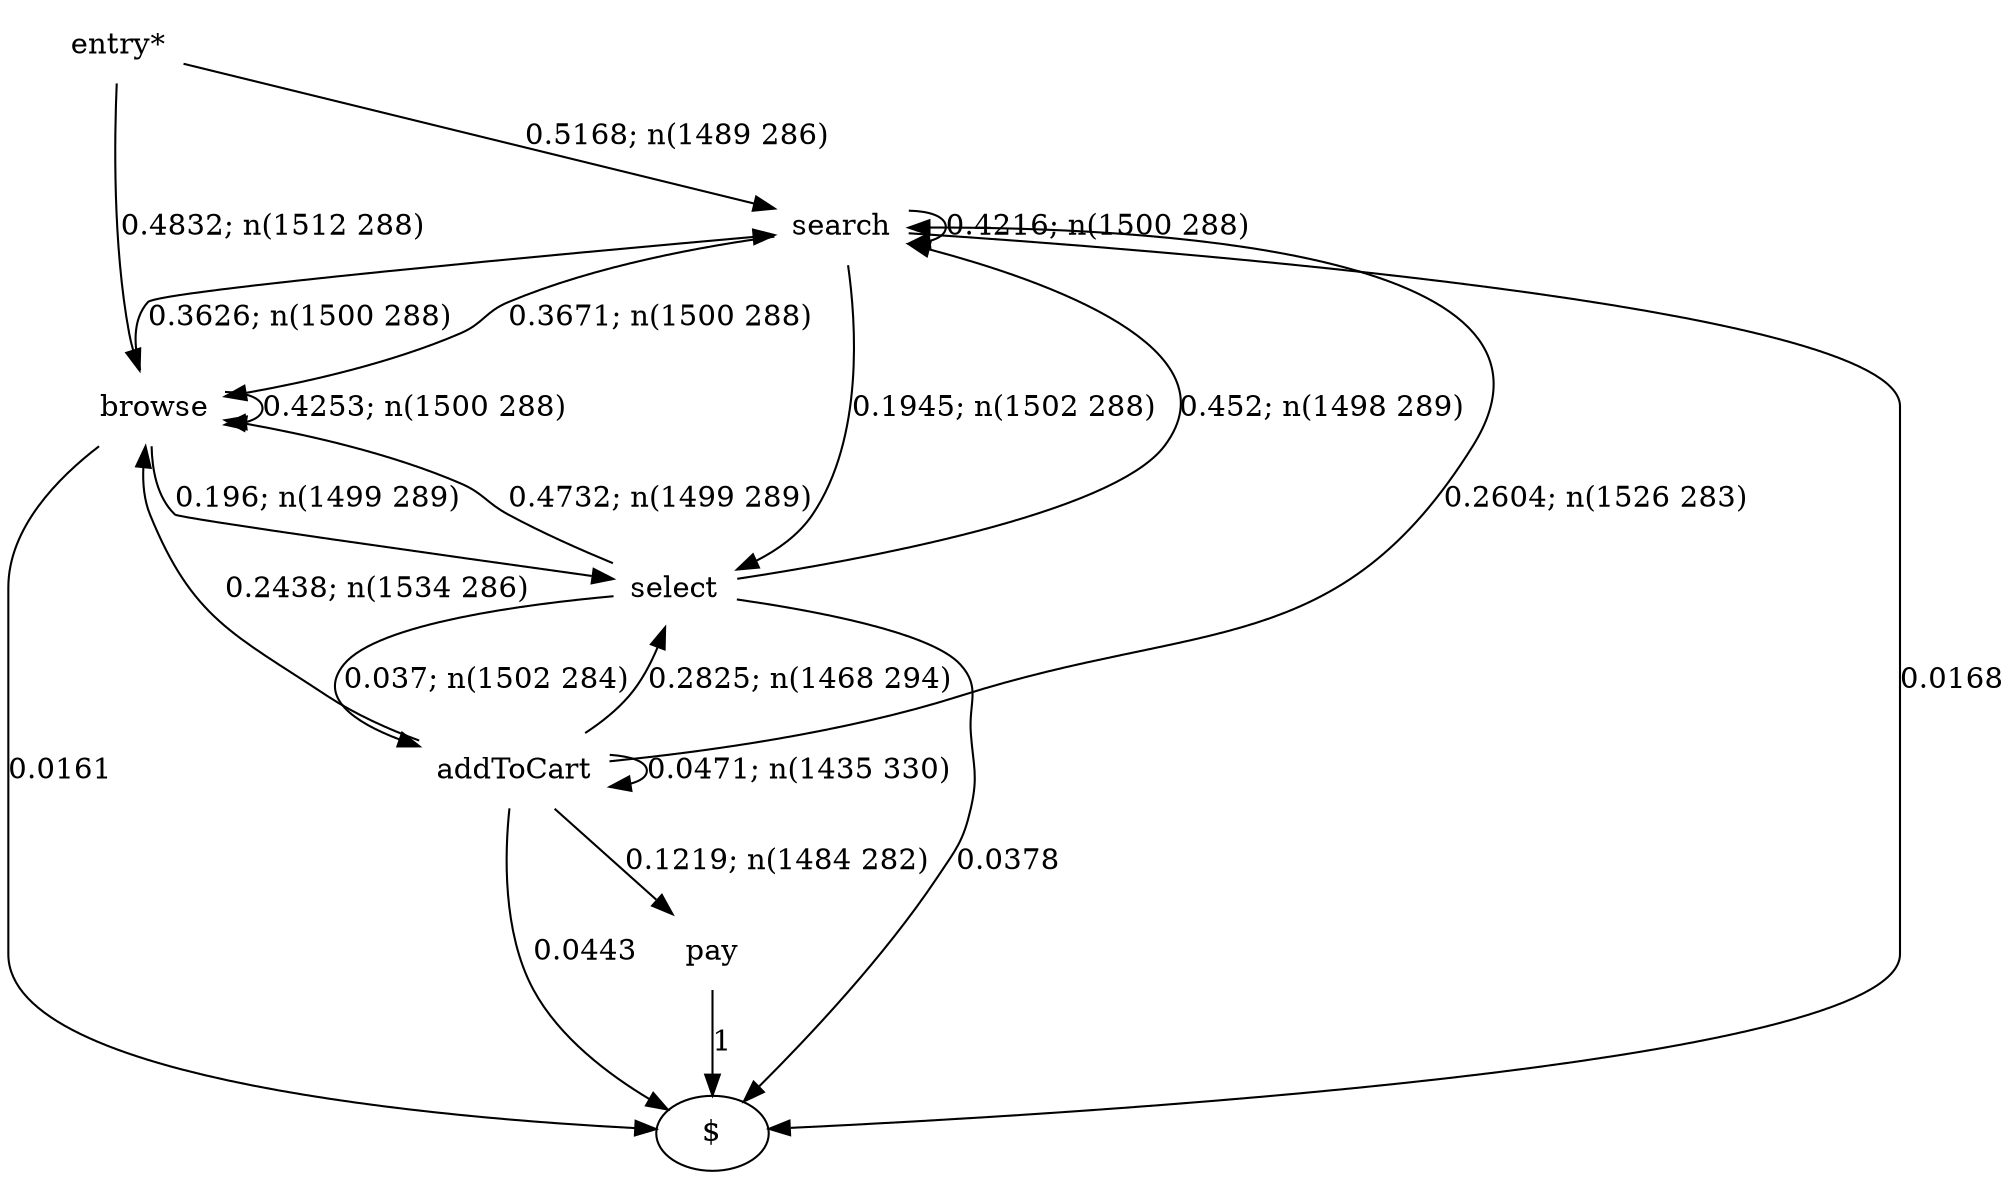 digraph G {"entry*" [label="entry*",shape=none];"search" [label="search",shape=none];"browse" [label="browse",shape=none];"select" [label="select",shape=none];"addToCart" [label="addToCart",shape=none];"pay" [label="pay",shape=none];"entry*"->"search" [style=solid,label="0.5168; n(1489 286)"];"entry*"->"browse" [style=solid,label="0.4832; n(1512 288)"];"search"->"search" [style=solid,label="0.4216; n(1500 288)"];"search"->"browse" [style=solid,label="0.3671; n(1500 288)"];"search"->"select" [style=solid,label="0.1945; n(1502 288)"];"search"->"$" [style=solid,label="0.0168"];"browse"->"search" [style=solid,label="0.3626; n(1500 288)"];"browse"->"browse" [style=solid,label="0.4253; n(1500 288)"];"browse"->"select" [style=solid,label="0.196; n(1499 289)"];"browse"->"$" [style=solid,label="0.0161"];"select"->"search" [style=solid,label="0.452; n(1498 289)"];"select"->"browse" [style=solid,label="0.4732; n(1499 289)"];"select"->"addToCart" [style=solid,label="0.037; n(1502 284)"];"select"->"$" [style=solid,label="0.0378"];"addToCart"->"search" [style=solid,label="0.2604; n(1526 283)"];"addToCart"->"browse" [style=solid,label="0.2438; n(1534 286)"];"addToCart"->"select" [style=solid,label="0.2825; n(1468 294)"];"addToCart"->"addToCart" [style=solid,label="0.0471; n(1435 330)"];"addToCart"->"pay" [style=solid,label="0.1219; n(1484 282)"];"addToCart"->"$" [style=solid,label="0.0443"];"pay"->"$" [style=solid,label="1"];}